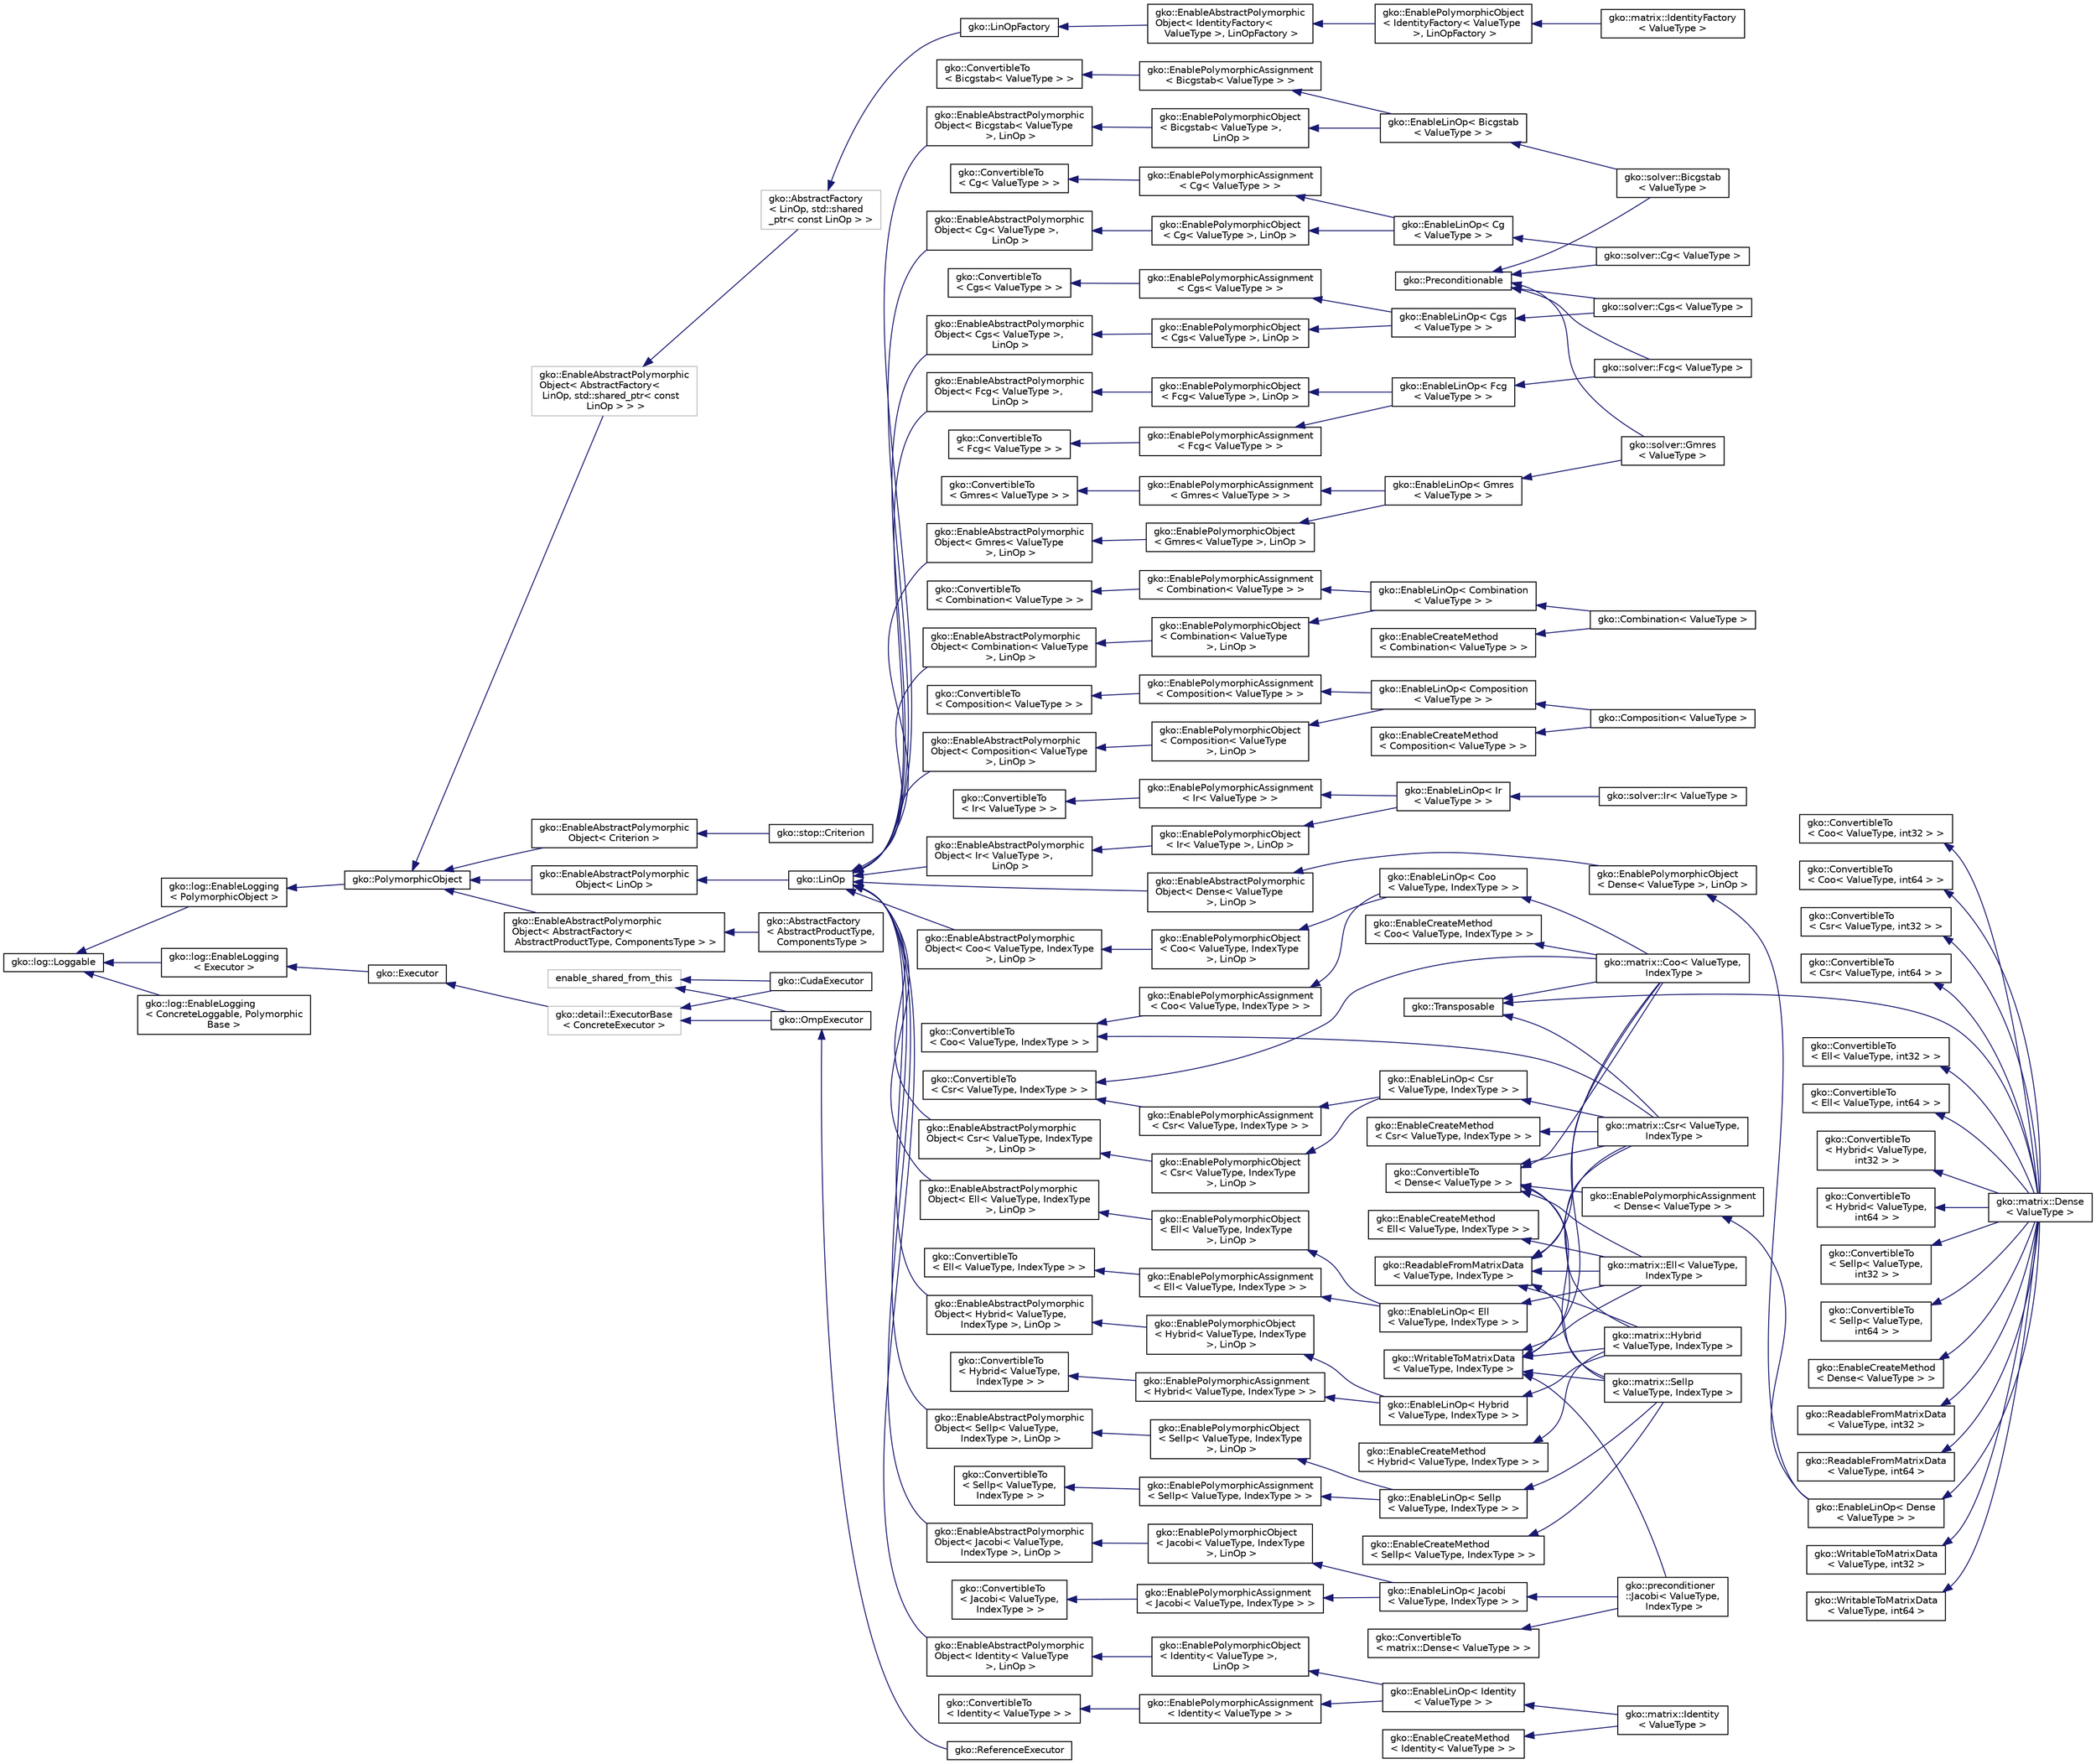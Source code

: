 digraph "Graphical Class Hierarchy"
{
 // INTERACTIVE_SVG=YES
  edge [fontname="Helvetica",fontsize="10",labelfontname="Helvetica",labelfontsize="10"];
  node [fontname="Helvetica",fontsize="10",shape=record];
  rankdir="LR";
  Node1 [label="gko::ConvertibleTo\l\< Bicgstab\< ValueType \> \>",height=0.2,width=0.4,color="black", fillcolor="white", style="filled",URL="$classgko_1_1ConvertibleTo.html"];
  Node1 -> Node2 [dir="back",color="midnightblue",fontsize="10",style="solid",fontname="Helvetica"];
  Node2 [label="gko::EnablePolymorphicAssignment\l\< Bicgstab\< ValueType \> \>",height=0.2,width=0.4,color="black", fillcolor="white", style="filled",URL="$classgko_1_1EnablePolymorphicAssignment.html"];
  Node2 -> Node3 [dir="back",color="midnightblue",fontsize="10",style="solid",fontname="Helvetica"];
  Node3 [label="gko::EnableLinOp\< Bicgstab\l\< ValueType \> \>",height=0.2,width=0.4,color="black", fillcolor="white", style="filled",URL="$classgko_1_1EnableLinOp.html"];
  Node3 -> Node4 [dir="back",color="midnightblue",fontsize="10",style="solid",fontname="Helvetica"];
  Node4 [label="gko::solver::Bicgstab\l\< ValueType \>",height=0.2,width=0.4,color="black", fillcolor="white", style="filled",URL="$classgko_1_1solver_1_1Bicgstab.html",tooltip="BiCGSTAB or the Bi-Conjugate Gradient-Stabilized is a Krylov subspace solver. "];
  Node5 [label="gko::ConvertibleTo\l\< Cg\< ValueType \> \>",height=0.2,width=0.4,color="black", fillcolor="white", style="filled",URL="$classgko_1_1ConvertibleTo.html"];
  Node5 -> Node6 [dir="back",color="midnightblue",fontsize="10",style="solid",fontname="Helvetica"];
  Node6 [label="gko::EnablePolymorphicAssignment\l\< Cg\< ValueType \> \>",height=0.2,width=0.4,color="black", fillcolor="white", style="filled",URL="$classgko_1_1EnablePolymorphicAssignment.html"];
  Node6 -> Node7 [dir="back",color="midnightblue",fontsize="10",style="solid",fontname="Helvetica"];
  Node7 [label="gko::EnableLinOp\< Cg\l\< ValueType \> \>",height=0.2,width=0.4,color="black", fillcolor="white", style="filled",URL="$classgko_1_1EnableLinOp.html"];
  Node7 -> Node8 [dir="back",color="midnightblue",fontsize="10",style="solid",fontname="Helvetica"];
  Node8 [label="gko::solver::Cg\< ValueType \>",height=0.2,width=0.4,color="black", fillcolor="white", style="filled",URL="$classgko_1_1solver_1_1Cg.html",tooltip="CG or the conjugate gradient method is an iterative type Krylov subspace method which is suitable for..."];
  Node9 [label="gko::ConvertibleTo\l\< Cgs\< ValueType \> \>",height=0.2,width=0.4,color="black", fillcolor="white", style="filled",URL="$classgko_1_1ConvertibleTo.html"];
  Node9 -> Node10 [dir="back",color="midnightblue",fontsize="10",style="solid",fontname="Helvetica"];
  Node10 [label="gko::EnablePolymorphicAssignment\l\< Cgs\< ValueType \> \>",height=0.2,width=0.4,color="black", fillcolor="white", style="filled",URL="$classgko_1_1EnablePolymorphicAssignment.html"];
  Node10 -> Node11 [dir="back",color="midnightblue",fontsize="10",style="solid",fontname="Helvetica"];
  Node11 [label="gko::EnableLinOp\< Cgs\l\< ValueType \> \>",height=0.2,width=0.4,color="black", fillcolor="white", style="filled",URL="$classgko_1_1EnableLinOp.html"];
  Node11 -> Node12 [dir="back",color="midnightblue",fontsize="10",style="solid",fontname="Helvetica"];
  Node12 [label="gko::solver::Cgs\< ValueType \>",height=0.2,width=0.4,color="black", fillcolor="white", style="filled",URL="$classgko_1_1solver_1_1Cgs.html",tooltip="CGS or the conjugate gradient square method is an iterative type Krylov subspace method which is suit..."];
  Node13 [label="gko::ConvertibleTo\l\< Combination\< ValueType \> \>",height=0.2,width=0.4,color="black", fillcolor="white", style="filled",URL="$classgko_1_1ConvertibleTo.html"];
  Node13 -> Node14 [dir="back",color="midnightblue",fontsize="10",style="solid",fontname="Helvetica"];
  Node14 [label="gko::EnablePolymorphicAssignment\l\< Combination\< ValueType \> \>",height=0.2,width=0.4,color="black", fillcolor="white", style="filled",URL="$classgko_1_1EnablePolymorphicAssignment.html"];
  Node14 -> Node15 [dir="back",color="midnightblue",fontsize="10",style="solid",fontname="Helvetica"];
  Node15 [label="gko::EnableLinOp\< Combination\l\< ValueType \> \>",height=0.2,width=0.4,color="black", fillcolor="white", style="filled",URL="$classgko_1_1EnableLinOp.html"];
  Node15 -> Node16 [dir="back",color="midnightblue",fontsize="10",style="solid",fontname="Helvetica"];
  Node16 [label="gko::Combination\< ValueType \>",height=0.2,width=0.4,color="black", fillcolor="white", style="filled",URL="$classgko_1_1Combination.html",tooltip="The Combination class can be used to construct a linear combination of multiple linear operators `c1 ..."];
  Node17 [label="gko::ConvertibleTo\l\< Composition\< ValueType \> \>",height=0.2,width=0.4,color="black", fillcolor="white", style="filled",URL="$classgko_1_1ConvertibleTo.html"];
  Node17 -> Node18 [dir="back",color="midnightblue",fontsize="10",style="solid",fontname="Helvetica"];
  Node18 [label="gko::EnablePolymorphicAssignment\l\< Composition\< ValueType \> \>",height=0.2,width=0.4,color="black", fillcolor="white", style="filled",URL="$classgko_1_1EnablePolymorphicAssignment.html"];
  Node18 -> Node19 [dir="back",color="midnightblue",fontsize="10",style="solid",fontname="Helvetica"];
  Node19 [label="gko::EnableLinOp\< Composition\l\< ValueType \> \>",height=0.2,width=0.4,color="black", fillcolor="white", style="filled",URL="$classgko_1_1EnableLinOp.html"];
  Node19 -> Node20 [dir="back",color="midnightblue",fontsize="10",style="solid",fontname="Helvetica"];
  Node20 [label="gko::Composition\< ValueType \>",height=0.2,width=0.4,color="black", fillcolor="white", style="filled",URL="$classgko_1_1Composition.html",tooltip="The Composition class can be used to compose linear operators op1, op2, ..., opn and obtain the opera..."];
  Node21 [label="gko::ConvertibleTo\l\< Coo\< ValueType, IndexType \> \>",height=0.2,width=0.4,color="black", fillcolor="white", style="filled",URL="$classgko_1_1ConvertibleTo.html"];
  Node21 -> Node22 [dir="back",color="midnightblue",fontsize="10",style="solid",fontname="Helvetica"];
  Node22 [label="gko::EnablePolymorphicAssignment\l\< Coo\< ValueType, IndexType \> \>",height=0.2,width=0.4,color="black", fillcolor="white", style="filled",URL="$classgko_1_1EnablePolymorphicAssignment.html"];
  Node22 -> Node23 [dir="back",color="midnightblue",fontsize="10",style="solid",fontname="Helvetica"];
  Node23 [label="gko::EnableLinOp\< Coo\l\< ValueType, IndexType \> \>",height=0.2,width=0.4,color="black", fillcolor="white", style="filled",URL="$classgko_1_1EnableLinOp.html"];
  Node23 -> Node24 [dir="back",color="midnightblue",fontsize="10",style="solid",fontname="Helvetica"];
  Node24 [label="gko::matrix::Coo\< ValueType,\l IndexType \>",height=0.2,width=0.4,color="black", fillcolor="white", style="filled",URL="$classgko_1_1matrix_1_1Coo.html",tooltip="COO stores a matrix in the coordinate matrix format. "];
  Node21 -> Node25 [dir="back",color="midnightblue",fontsize="10",style="solid",fontname="Helvetica"];
  Node25 [label="gko::matrix::Csr\< ValueType,\l IndexType \>",height=0.2,width=0.4,color="black", fillcolor="white", style="filled",URL="$classgko_1_1matrix_1_1Csr.html",tooltip="CSR is a matrix format which stores only the nonzero coefficients by compressing each row of the matr..."];
  Node26 [label="gko::ConvertibleTo\l\< Coo\< ValueType, int32 \> \>",height=0.2,width=0.4,color="black", fillcolor="white", style="filled",URL="$classgko_1_1ConvertibleTo.html"];
  Node26 -> Node27 [dir="back",color="midnightblue",fontsize="10",style="solid",fontname="Helvetica"];
  Node27 [label="gko::matrix::Dense\l\< ValueType \>",height=0.2,width=0.4,color="black", fillcolor="white", style="filled",URL="$classgko_1_1matrix_1_1Dense.html",tooltip="Dense is a matrix format which explicitly stores all values of the matrix. "];
  Node28 [label="gko::ConvertibleTo\l\< Coo\< ValueType, int64 \> \>",height=0.2,width=0.4,color="black", fillcolor="white", style="filled",URL="$classgko_1_1ConvertibleTo.html"];
  Node28 -> Node27 [dir="back",color="midnightblue",fontsize="10",style="solid",fontname="Helvetica"];
  Node29 [label="gko::ConvertibleTo\l\< Csr\< ValueType, IndexType \> \>",height=0.2,width=0.4,color="black", fillcolor="white", style="filled",URL="$classgko_1_1ConvertibleTo.html"];
  Node29 -> Node30 [dir="back",color="midnightblue",fontsize="10",style="solid",fontname="Helvetica"];
  Node30 [label="gko::EnablePolymorphicAssignment\l\< Csr\< ValueType, IndexType \> \>",height=0.2,width=0.4,color="black", fillcolor="white", style="filled",URL="$classgko_1_1EnablePolymorphicAssignment.html"];
  Node30 -> Node31 [dir="back",color="midnightblue",fontsize="10",style="solid",fontname="Helvetica"];
  Node31 [label="gko::EnableLinOp\< Csr\l\< ValueType, IndexType \> \>",height=0.2,width=0.4,color="black", fillcolor="white", style="filled",URL="$classgko_1_1EnableLinOp.html"];
  Node31 -> Node25 [dir="back",color="midnightblue",fontsize="10",style="solid",fontname="Helvetica"];
  Node29 -> Node24 [dir="back",color="midnightblue",fontsize="10",style="solid",fontname="Helvetica"];
  Node32 [label="gko::ConvertibleTo\l\< Csr\< ValueType, int32 \> \>",height=0.2,width=0.4,color="black", fillcolor="white", style="filled",URL="$classgko_1_1ConvertibleTo.html"];
  Node32 -> Node27 [dir="back",color="midnightblue",fontsize="10",style="solid",fontname="Helvetica"];
  Node33 [label="gko::ConvertibleTo\l\< Csr\< ValueType, int64 \> \>",height=0.2,width=0.4,color="black", fillcolor="white", style="filled",URL="$classgko_1_1ConvertibleTo.html"];
  Node33 -> Node27 [dir="back",color="midnightblue",fontsize="10",style="solid",fontname="Helvetica"];
  Node34 [label="gko::ConvertibleTo\l\< Dense\< ValueType \> \>",height=0.2,width=0.4,color="black", fillcolor="white", style="filled",URL="$classgko_1_1ConvertibleTo.html"];
  Node34 -> Node35 [dir="back",color="midnightblue",fontsize="10",style="solid",fontname="Helvetica"];
  Node35 [label="gko::EnablePolymorphicAssignment\l\< Dense\< ValueType \> \>",height=0.2,width=0.4,color="black", fillcolor="white", style="filled",URL="$classgko_1_1EnablePolymorphicAssignment.html"];
  Node35 -> Node36 [dir="back",color="midnightblue",fontsize="10",style="solid",fontname="Helvetica"];
  Node36 [label="gko::EnableLinOp\< Dense\l\< ValueType \> \>",height=0.2,width=0.4,color="black", fillcolor="white", style="filled",URL="$classgko_1_1EnableLinOp.html"];
  Node36 -> Node27 [dir="back",color="midnightblue",fontsize="10",style="solid",fontname="Helvetica"];
  Node34 -> Node24 [dir="back",color="midnightblue",fontsize="10",style="solid",fontname="Helvetica"];
  Node34 -> Node25 [dir="back",color="midnightblue",fontsize="10",style="solid",fontname="Helvetica"];
  Node34 -> Node37 [dir="back",color="midnightblue",fontsize="10",style="solid",fontname="Helvetica"];
  Node37 [label="gko::matrix::Ell\< ValueType,\l IndexType \>",height=0.2,width=0.4,color="black", fillcolor="white", style="filled",URL="$classgko_1_1matrix_1_1Ell.html",tooltip="ELL is a matrix format where stride with explicit zeros is used such that all rows have the same numb..."];
  Node34 -> Node38 [dir="back",color="midnightblue",fontsize="10",style="solid",fontname="Helvetica"];
  Node38 [label="gko::matrix::Hybrid\l\< ValueType, IndexType \>",height=0.2,width=0.4,color="black", fillcolor="white", style="filled",URL="$classgko_1_1matrix_1_1Hybrid.html",tooltip="HYBRID is a matrix format which splits the matrix into ELLPACK and COO format. "];
  Node34 -> Node39 [dir="back",color="midnightblue",fontsize="10",style="solid",fontname="Helvetica"];
  Node39 [label="gko::matrix::Sellp\l\< ValueType, IndexType \>",height=0.2,width=0.4,color="black", fillcolor="white", style="filled",URL="$classgko_1_1matrix_1_1Sellp.html",tooltip="SELL-P is a matrix format similar to ELL format. "];
  Node40 [label="gko::ConvertibleTo\l\< Ell\< ValueType, IndexType \> \>",height=0.2,width=0.4,color="black", fillcolor="white", style="filled",URL="$classgko_1_1ConvertibleTo.html"];
  Node40 -> Node41 [dir="back",color="midnightblue",fontsize="10",style="solid",fontname="Helvetica"];
  Node41 [label="gko::EnablePolymorphicAssignment\l\< Ell\< ValueType, IndexType \> \>",height=0.2,width=0.4,color="black", fillcolor="white", style="filled",URL="$classgko_1_1EnablePolymorphicAssignment.html"];
  Node41 -> Node42 [dir="back",color="midnightblue",fontsize="10",style="solid",fontname="Helvetica"];
  Node42 [label="gko::EnableLinOp\< Ell\l\< ValueType, IndexType \> \>",height=0.2,width=0.4,color="black", fillcolor="white", style="filled",URL="$classgko_1_1EnableLinOp.html"];
  Node42 -> Node37 [dir="back",color="midnightblue",fontsize="10",style="solid",fontname="Helvetica"];
  Node43 [label="gko::ConvertibleTo\l\< Ell\< ValueType, int32 \> \>",height=0.2,width=0.4,color="black", fillcolor="white", style="filled",URL="$classgko_1_1ConvertibleTo.html"];
  Node43 -> Node27 [dir="back",color="midnightblue",fontsize="10",style="solid",fontname="Helvetica"];
  Node44 [label="gko::ConvertibleTo\l\< Ell\< ValueType, int64 \> \>",height=0.2,width=0.4,color="black", fillcolor="white", style="filled",URL="$classgko_1_1ConvertibleTo.html"];
  Node44 -> Node27 [dir="back",color="midnightblue",fontsize="10",style="solid",fontname="Helvetica"];
  Node45 [label="gko::ConvertibleTo\l\< Fcg\< ValueType \> \>",height=0.2,width=0.4,color="black", fillcolor="white", style="filled",URL="$classgko_1_1ConvertibleTo.html"];
  Node45 -> Node46 [dir="back",color="midnightblue",fontsize="10",style="solid",fontname="Helvetica"];
  Node46 [label="gko::EnablePolymorphicAssignment\l\< Fcg\< ValueType \> \>",height=0.2,width=0.4,color="black", fillcolor="white", style="filled",URL="$classgko_1_1EnablePolymorphicAssignment.html"];
  Node46 -> Node47 [dir="back",color="midnightblue",fontsize="10",style="solid",fontname="Helvetica"];
  Node47 [label="gko::EnableLinOp\< Fcg\l\< ValueType \> \>",height=0.2,width=0.4,color="black", fillcolor="white", style="filled",URL="$classgko_1_1EnableLinOp.html"];
  Node47 -> Node48 [dir="back",color="midnightblue",fontsize="10",style="solid",fontname="Helvetica"];
  Node48 [label="gko::solver::Fcg\< ValueType \>",height=0.2,width=0.4,color="black", fillcolor="white", style="filled",URL="$classgko_1_1solver_1_1Fcg.html",tooltip="FCG or the flexible conjugate gradient method is an iterative type Krylov subspace method which is su..."];
  Node49 [label="gko::ConvertibleTo\l\< Gmres\< ValueType \> \>",height=0.2,width=0.4,color="black", fillcolor="white", style="filled",URL="$classgko_1_1ConvertibleTo.html"];
  Node49 -> Node50 [dir="back",color="midnightblue",fontsize="10",style="solid",fontname="Helvetica"];
  Node50 [label="gko::EnablePolymorphicAssignment\l\< Gmres\< ValueType \> \>",height=0.2,width=0.4,color="black", fillcolor="white", style="filled",URL="$classgko_1_1EnablePolymorphicAssignment.html"];
  Node50 -> Node51 [dir="back",color="midnightblue",fontsize="10",style="solid",fontname="Helvetica"];
  Node51 [label="gko::EnableLinOp\< Gmres\l\< ValueType \> \>",height=0.2,width=0.4,color="black", fillcolor="white", style="filled",URL="$classgko_1_1EnableLinOp.html"];
  Node51 -> Node52 [dir="back",color="midnightblue",fontsize="10",style="solid",fontname="Helvetica"];
  Node52 [label="gko::solver::Gmres\l\< ValueType \>",height=0.2,width=0.4,color="black", fillcolor="white", style="filled",URL="$classgko_1_1solver_1_1Gmres.html",tooltip="GMRES or the generalized minimal residual method is an iterative type Krylov subspace method which is..."];
  Node53 [label="gko::ConvertibleTo\l\< Hybrid\< ValueType,\l IndexType \> \>",height=0.2,width=0.4,color="black", fillcolor="white", style="filled",URL="$classgko_1_1ConvertibleTo.html"];
  Node53 -> Node54 [dir="back",color="midnightblue",fontsize="10",style="solid",fontname="Helvetica"];
  Node54 [label="gko::EnablePolymorphicAssignment\l\< Hybrid\< ValueType, IndexType \> \>",height=0.2,width=0.4,color="black", fillcolor="white", style="filled",URL="$classgko_1_1EnablePolymorphicAssignment.html"];
  Node54 -> Node55 [dir="back",color="midnightblue",fontsize="10",style="solid",fontname="Helvetica"];
  Node55 [label="gko::EnableLinOp\< Hybrid\l\< ValueType, IndexType \> \>",height=0.2,width=0.4,color="black", fillcolor="white", style="filled",URL="$classgko_1_1EnableLinOp.html"];
  Node55 -> Node38 [dir="back",color="midnightblue",fontsize="10",style="solid",fontname="Helvetica"];
  Node56 [label="gko::ConvertibleTo\l\< Hybrid\< ValueType,\l int32 \> \>",height=0.2,width=0.4,color="black", fillcolor="white", style="filled",URL="$classgko_1_1ConvertibleTo.html"];
  Node56 -> Node27 [dir="back",color="midnightblue",fontsize="10",style="solid",fontname="Helvetica"];
  Node57 [label="gko::ConvertibleTo\l\< Hybrid\< ValueType,\l int64 \> \>",height=0.2,width=0.4,color="black", fillcolor="white", style="filled",URL="$classgko_1_1ConvertibleTo.html"];
  Node57 -> Node27 [dir="back",color="midnightblue",fontsize="10",style="solid",fontname="Helvetica"];
  Node58 [label="gko::ConvertibleTo\l\< Identity\< ValueType \> \>",height=0.2,width=0.4,color="black", fillcolor="white", style="filled",URL="$classgko_1_1ConvertibleTo.html"];
  Node58 -> Node59 [dir="back",color="midnightblue",fontsize="10",style="solid",fontname="Helvetica"];
  Node59 [label="gko::EnablePolymorphicAssignment\l\< Identity\< ValueType \> \>",height=0.2,width=0.4,color="black", fillcolor="white", style="filled",URL="$classgko_1_1EnablePolymorphicAssignment.html"];
  Node59 -> Node60 [dir="back",color="midnightblue",fontsize="10",style="solid",fontname="Helvetica"];
  Node60 [label="gko::EnableLinOp\< Identity\l\< ValueType \> \>",height=0.2,width=0.4,color="black", fillcolor="white", style="filled",URL="$classgko_1_1EnableLinOp.html"];
  Node60 -> Node61 [dir="back",color="midnightblue",fontsize="10",style="solid",fontname="Helvetica"];
  Node61 [label="gko::matrix::Identity\l\< ValueType \>",height=0.2,width=0.4,color="black", fillcolor="white", style="filled",URL="$classgko_1_1matrix_1_1Identity.html",tooltip="This class is a utility which efficiently implements the identity matrix (a linear operator which map..."];
  Node62 [label="gko::ConvertibleTo\l\< Ir\< ValueType \> \>",height=0.2,width=0.4,color="black", fillcolor="white", style="filled",URL="$classgko_1_1ConvertibleTo.html"];
  Node62 -> Node63 [dir="back",color="midnightblue",fontsize="10",style="solid",fontname="Helvetica"];
  Node63 [label="gko::EnablePolymorphicAssignment\l\< Ir\< ValueType \> \>",height=0.2,width=0.4,color="black", fillcolor="white", style="filled",URL="$classgko_1_1EnablePolymorphicAssignment.html"];
  Node63 -> Node64 [dir="back",color="midnightblue",fontsize="10",style="solid",fontname="Helvetica"];
  Node64 [label="gko::EnableLinOp\< Ir\l\< ValueType \> \>",height=0.2,width=0.4,color="black", fillcolor="white", style="filled",URL="$classgko_1_1EnableLinOp.html"];
  Node64 -> Node65 [dir="back",color="midnightblue",fontsize="10",style="solid",fontname="Helvetica"];
  Node65 [label="gko::solver::Ir\< ValueType \>",height=0.2,width=0.4,color="black", fillcolor="white", style="filled",URL="$classgko_1_1solver_1_1Ir.html",tooltip="Iterative refinement (IR) is an iterative method that uses another coarse method to approximate the e..."];
  Node66 [label="gko::ConvertibleTo\l\< Jacobi\< ValueType,\l IndexType \> \>",height=0.2,width=0.4,color="black", fillcolor="white", style="filled",URL="$classgko_1_1ConvertibleTo.html"];
  Node66 -> Node67 [dir="back",color="midnightblue",fontsize="10",style="solid",fontname="Helvetica"];
  Node67 [label="gko::EnablePolymorphicAssignment\l\< Jacobi\< ValueType, IndexType \> \>",height=0.2,width=0.4,color="black", fillcolor="white", style="filled",URL="$classgko_1_1EnablePolymorphicAssignment.html"];
  Node67 -> Node68 [dir="back",color="midnightblue",fontsize="10",style="solid",fontname="Helvetica"];
  Node68 [label="gko::EnableLinOp\< Jacobi\l\< ValueType, IndexType \> \>",height=0.2,width=0.4,color="black", fillcolor="white", style="filled",URL="$classgko_1_1EnableLinOp.html"];
  Node68 -> Node69 [dir="back",color="midnightblue",fontsize="10",style="solid",fontname="Helvetica"];
  Node69 [label="gko::preconditioner\l::Jacobi\< ValueType,\l IndexType \>",height=0.2,width=0.4,color="black", fillcolor="white", style="filled",URL="$classgko_1_1preconditioner_1_1Jacobi.html",tooltip="A block-Jacobi preconditioner is a block-diagonal linear operator, obtained by inverting the diagonal..."];
  Node70 [label="gko::ConvertibleTo\l\< matrix::Dense\< ValueType \> \>",height=0.2,width=0.4,color="black", fillcolor="white", style="filled",URL="$classgko_1_1ConvertibleTo.html"];
  Node70 -> Node69 [dir="back",color="midnightblue",fontsize="10",style="solid",fontname="Helvetica"];
  Node71 [label="gko::ConvertibleTo\l\< Sellp\< ValueType,\l IndexType \> \>",height=0.2,width=0.4,color="black", fillcolor="white", style="filled",URL="$classgko_1_1ConvertibleTo.html"];
  Node71 -> Node72 [dir="back",color="midnightblue",fontsize="10",style="solid",fontname="Helvetica"];
  Node72 [label="gko::EnablePolymorphicAssignment\l\< Sellp\< ValueType, IndexType \> \>",height=0.2,width=0.4,color="black", fillcolor="white", style="filled",URL="$classgko_1_1EnablePolymorphicAssignment.html"];
  Node72 -> Node73 [dir="back",color="midnightblue",fontsize="10",style="solid",fontname="Helvetica"];
  Node73 [label="gko::EnableLinOp\< Sellp\l\< ValueType, IndexType \> \>",height=0.2,width=0.4,color="black", fillcolor="white", style="filled",URL="$classgko_1_1EnableLinOp.html"];
  Node73 -> Node39 [dir="back",color="midnightblue",fontsize="10",style="solid",fontname="Helvetica"];
  Node74 [label="gko::ConvertibleTo\l\< Sellp\< ValueType,\l int32 \> \>",height=0.2,width=0.4,color="black", fillcolor="white", style="filled",URL="$classgko_1_1ConvertibleTo.html"];
  Node74 -> Node27 [dir="back",color="midnightblue",fontsize="10",style="solid",fontname="Helvetica"];
  Node75 [label="gko::ConvertibleTo\l\< Sellp\< ValueType,\l int64 \> \>",height=0.2,width=0.4,color="black", fillcolor="white", style="filled",URL="$classgko_1_1ConvertibleTo.html"];
  Node75 -> Node27 [dir="back",color="midnightblue",fontsize="10",style="solid",fontname="Helvetica"];
  Node76 [label="enable_shared_from_this",height=0.2,width=0.4,color="grey75", fillcolor="white", style="filled"];
  Node76 -> Node77 [dir="back",color="midnightblue",fontsize="10",style="solid",fontname="Helvetica"];
  Node77 [label="gko::CudaExecutor",height=0.2,width=0.4,color="black", fillcolor="white", style="filled",URL="$classgko_1_1CudaExecutor.html",tooltip="This is the Executor subclass which represents the CUDA device. "];
  Node76 -> Node78 [dir="back",color="midnightblue",fontsize="10",style="solid",fontname="Helvetica"];
  Node78 [label="gko::OmpExecutor",height=0.2,width=0.4,color="black", fillcolor="white", style="filled",URL="$classgko_1_1OmpExecutor.html",tooltip="This is the Executor subclass which represents the OpenMP device (typically CPU). ..."];
  Node78 -> Node79 [dir="back",color="midnightblue",fontsize="10",style="solid",fontname="Helvetica"];
  Node79 [label="gko::ReferenceExecutor",height=0.2,width=0.4,color="black", fillcolor="white", style="filled",URL="$classgko_1_1ReferenceExecutor.html",tooltip="This is a specialization of the OmpExecutor, which runs the reference implementations of the kernels ..."];
  Node80 [label="gko::EnableCreateMethod\l\< Combination\< ValueType \> \>",height=0.2,width=0.4,color="black", fillcolor="white", style="filled",URL="$classgko_1_1EnableCreateMethod.html"];
  Node80 -> Node16 [dir="back",color="midnightblue",fontsize="10",style="solid",fontname="Helvetica"];
  Node81 [label="gko::EnableCreateMethod\l\< Composition\< ValueType \> \>",height=0.2,width=0.4,color="black", fillcolor="white", style="filled",URL="$classgko_1_1EnableCreateMethod.html"];
  Node81 -> Node20 [dir="back",color="midnightblue",fontsize="10",style="solid",fontname="Helvetica"];
  Node82 [label="gko::EnableCreateMethod\l\< Coo\< ValueType, IndexType \> \>",height=0.2,width=0.4,color="black", fillcolor="white", style="filled",URL="$classgko_1_1EnableCreateMethod.html"];
  Node82 -> Node24 [dir="back",color="midnightblue",fontsize="10",style="solid",fontname="Helvetica"];
  Node83 [label="gko::EnableCreateMethod\l\< Csr\< ValueType, IndexType \> \>",height=0.2,width=0.4,color="black", fillcolor="white", style="filled",URL="$classgko_1_1EnableCreateMethod.html"];
  Node83 -> Node25 [dir="back",color="midnightblue",fontsize="10",style="solid",fontname="Helvetica"];
  Node84 [label="gko::EnableCreateMethod\l\< Dense\< ValueType \> \>",height=0.2,width=0.4,color="black", fillcolor="white", style="filled",URL="$classgko_1_1EnableCreateMethod.html"];
  Node84 -> Node27 [dir="back",color="midnightblue",fontsize="10",style="solid",fontname="Helvetica"];
  Node85 [label="gko::EnableCreateMethod\l\< Ell\< ValueType, IndexType \> \>",height=0.2,width=0.4,color="black", fillcolor="white", style="filled",URL="$classgko_1_1EnableCreateMethod.html"];
  Node85 -> Node37 [dir="back",color="midnightblue",fontsize="10",style="solid",fontname="Helvetica"];
  Node86 [label="gko::EnableCreateMethod\l\< Hybrid\< ValueType, IndexType \> \>",height=0.2,width=0.4,color="black", fillcolor="white", style="filled",URL="$classgko_1_1EnableCreateMethod.html"];
  Node86 -> Node38 [dir="back",color="midnightblue",fontsize="10",style="solid",fontname="Helvetica"];
  Node87 [label="gko::EnableCreateMethod\l\< Identity\< ValueType \> \>",height=0.2,width=0.4,color="black", fillcolor="white", style="filled",URL="$classgko_1_1EnableCreateMethod.html"];
  Node87 -> Node61 [dir="back",color="midnightblue",fontsize="10",style="solid",fontname="Helvetica"];
  Node88 [label="gko::EnableCreateMethod\l\< Sellp\< ValueType, IndexType \> \>",height=0.2,width=0.4,color="black", fillcolor="white", style="filled",URL="$classgko_1_1EnableCreateMethod.html"];
  Node88 -> Node39 [dir="back",color="midnightblue",fontsize="10",style="solid",fontname="Helvetica"];
  Node89 [label="gko::log::Loggable",height=0.2,width=0.4,color="black", fillcolor="white", style="filled",URL="$classgko_1_1log_1_1Loggable.html",tooltip="Loggable class is an interface which should be implemented by classes wanting to support logging..."];
  Node89 -> Node90 [dir="back",color="midnightblue",fontsize="10",style="solid",fontname="Helvetica"];
  Node90 [label="gko::log::EnableLogging\l\< Executor \>",height=0.2,width=0.4,color="black", fillcolor="white", style="filled",URL="$classgko_1_1log_1_1EnableLogging.html"];
  Node90 -> Node91 [dir="back",color="midnightblue",fontsize="10",style="solid",fontname="Helvetica"];
  Node91 [label="gko::Executor",height=0.2,width=0.4,color="black", fillcolor="white", style="filled",URL="$classgko_1_1Executor.html",tooltip="The first step in using the Ginkgo library consists of creating an executor. "];
  Node91 -> Node92 [dir="back",color="midnightblue",fontsize="10",style="solid",fontname="Helvetica"];
  Node92 [label="gko::detail::ExecutorBase\l\< ConcreteExecutor \>",height=0.2,width=0.4,color="grey75", fillcolor="white", style="filled"];
  Node92 -> Node77 [dir="back",color="midnightblue",fontsize="10",style="solid",fontname="Helvetica"];
  Node92 -> Node78 [dir="back",color="midnightblue",fontsize="10",style="solid",fontname="Helvetica"];
  Node89 -> Node93 [dir="back",color="midnightblue",fontsize="10",style="solid",fontname="Helvetica"];
  Node93 [label="gko::log::EnableLogging\l\< PolymorphicObject \>",height=0.2,width=0.4,color="black", fillcolor="white", style="filled",URL="$classgko_1_1log_1_1EnableLogging.html"];
  Node93 -> Node94 [dir="back",color="midnightblue",fontsize="10",style="solid",fontname="Helvetica"];
  Node94 [label="gko::PolymorphicObject",height=0.2,width=0.4,color="black", fillcolor="white", style="filled",URL="$classgko_1_1PolymorphicObject.html",tooltip="A PolymorphicObject is the abstract base for all \"heavy\" objects in Ginkgo that behave polymorphicall..."];
  Node94 -> Node95 [dir="back",color="midnightblue",fontsize="10",style="solid",fontname="Helvetica"];
  Node95 [label="gko::EnableAbstractPolymorphic\lObject\< AbstractFactory\<\l AbstractProductType, ComponentsType \> \>",height=0.2,width=0.4,color="black", fillcolor="white", style="filled",URL="$classgko_1_1EnableAbstractPolymorphicObject.html"];
  Node95 -> Node96 [dir="back",color="midnightblue",fontsize="10",style="solid",fontname="Helvetica"];
  Node96 [label="gko::AbstractFactory\l\< AbstractProductType,\l ComponentsType \>",height=0.2,width=0.4,color="black", fillcolor="white", style="filled",URL="$classgko_1_1AbstractFactory.html",tooltip="The AbstractFactory is a generic interface template that enables easy implementation of the abstract ..."];
  Node94 -> Node97 [dir="back",color="midnightblue",fontsize="10",style="solid",fontname="Helvetica"];
  Node97 [label="gko::EnableAbstractPolymorphic\lObject\< AbstractFactory\<\l LinOp, std::shared_ptr\< const\l LinOp \> \> \>",height=0.2,width=0.4,color="grey75", fillcolor="white", style="filled"];
  Node97 -> Node98 [dir="back",color="midnightblue",fontsize="10",style="solid",fontname="Helvetica"];
  Node98 [label="gko::AbstractFactory\l\< LinOp, std::shared\l_ptr\< const LinOp \> \>",height=0.2,width=0.4,color="grey75", fillcolor="white", style="filled"];
  Node98 -> Node99 [dir="back",color="midnightblue",fontsize="10",style="solid",fontname="Helvetica"];
  Node99 [label="gko::LinOpFactory",height=0.2,width=0.4,color="black", fillcolor="white", style="filled",URL="$classgko_1_1LinOpFactory.html",tooltip="A LinOpFactory represents a higher order mapping which transforms one linear operator into another..."];
  Node99 -> Node100 [dir="back",color="midnightblue",fontsize="10",style="solid",fontname="Helvetica"];
  Node100 [label="gko::EnableAbstractPolymorphic\lObject\< IdentityFactory\<\l ValueType \>, LinOpFactory \>",height=0.2,width=0.4,color="black", fillcolor="white", style="filled",URL="$classgko_1_1EnableAbstractPolymorphicObject.html"];
  Node100 -> Node101 [dir="back",color="midnightblue",fontsize="10",style="solid",fontname="Helvetica"];
  Node101 [label="gko::EnablePolymorphicObject\l\< IdentityFactory\< ValueType\l \>, LinOpFactory \>",height=0.2,width=0.4,color="black", fillcolor="white", style="filled",URL="$classgko_1_1EnablePolymorphicObject.html"];
  Node101 -> Node102 [dir="back",color="midnightblue",fontsize="10",style="solid",fontname="Helvetica"];
  Node102 [label="gko::matrix::IdentityFactory\l\< ValueType \>",height=0.2,width=0.4,color="black", fillcolor="white", style="filled",URL="$classgko_1_1matrix_1_1IdentityFactory.html",tooltip="This factory is a utility which can be used to generate Identity operators. "];
  Node94 -> Node103 [dir="back",color="midnightblue",fontsize="10",style="solid",fontname="Helvetica"];
  Node103 [label="gko::EnableAbstractPolymorphic\lObject\< Criterion \>",height=0.2,width=0.4,color="black", fillcolor="white", style="filled",URL="$classgko_1_1EnableAbstractPolymorphicObject.html"];
  Node103 -> Node104 [dir="back",color="midnightblue",fontsize="10",style="solid",fontname="Helvetica"];
  Node104 [label="gko::stop::Criterion",height=0.2,width=0.4,color="black", fillcolor="white", style="filled",URL="$classgko_1_1stop_1_1Criterion.html",tooltip="The Criterion class is a base class for all stopping criteria. "];
  Node94 -> Node105 [dir="back",color="midnightblue",fontsize="10",style="solid",fontname="Helvetica"];
  Node105 [label="gko::EnableAbstractPolymorphic\lObject\< LinOp \>",height=0.2,width=0.4,color="black", fillcolor="white", style="filled",URL="$classgko_1_1EnableAbstractPolymorphicObject.html"];
  Node105 -> Node106 [dir="back",color="midnightblue",fontsize="10",style="solid",fontname="Helvetica"];
  Node106 [label="gko::LinOp",height=0.2,width=0.4,color="black", fillcolor="white", style="filled",URL="$classgko_1_1LinOp.html",tooltip="The linear operator (LinOp) is a base class for all linear algebra objects in Ginkgo. "];
  Node106 -> Node107 [dir="back",color="midnightblue",fontsize="10",style="solid",fontname="Helvetica"];
  Node107 [label="gko::EnableAbstractPolymorphic\lObject\< Bicgstab\< ValueType\l \>, LinOp \>",height=0.2,width=0.4,color="black", fillcolor="white", style="filled",URL="$classgko_1_1EnableAbstractPolymorphicObject.html"];
  Node107 -> Node108 [dir="back",color="midnightblue",fontsize="10",style="solid",fontname="Helvetica"];
  Node108 [label="gko::EnablePolymorphicObject\l\< Bicgstab\< ValueType \>,\l LinOp \>",height=0.2,width=0.4,color="black", fillcolor="white", style="filled",URL="$classgko_1_1EnablePolymorphicObject.html"];
  Node108 -> Node3 [dir="back",color="midnightblue",fontsize="10",style="solid",fontname="Helvetica"];
  Node106 -> Node109 [dir="back",color="midnightblue",fontsize="10",style="solid",fontname="Helvetica"];
  Node109 [label="gko::EnableAbstractPolymorphic\lObject\< Cg\< ValueType \>,\l LinOp \>",height=0.2,width=0.4,color="black", fillcolor="white", style="filled",URL="$classgko_1_1EnableAbstractPolymorphicObject.html"];
  Node109 -> Node110 [dir="back",color="midnightblue",fontsize="10",style="solid",fontname="Helvetica"];
  Node110 [label="gko::EnablePolymorphicObject\l\< Cg\< ValueType \>, LinOp \>",height=0.2,width=0.4,color="black", fillcolor="white", style="filled",URL="$classgko_1_1EnablePolymorphicObject.html"];
  Node110 -> Node7 [dir="back",color="midnightblue",fontsize="10",style="solid",fontname="Helvetica"];
  Node106 -> Node111 [dir="back",color="midnightblue",fontsize="10",style="solid",fontname="Helvetica"];
  Node111 [label="gko::EnableAbstractPolymorphic\lObject\< Cgs\< ValueType \>,\l LinOp \>",height=0.2,width=0.4,color="black", fillcolor="white", style="filled",URL="$classgko_1_1EnableAbstractPolymorphicObject.html"];
  Node111 -> Node112 [dir="back",color="midnightblue",fontsize="10",style="solid",fontname="Helvetica"];
  Node112 [label="gko::EnablePolymorphicObject\l\< Cgs\< ValueType \>, LinOp \>",height=0.2,width=0.4,color="black", fillcolor="white", style="filled",URL="$classgko_1_1EnablePolymorphicObject.html"];
  Node112 -> Node11 [dir="back",color="midnightblue",fontsize="10",style="solid",fontname="Helvetica"];
  Node106 -> Node113 [dir="back",color="midnightblue",fontsize="10",style="solid",fontname="Helvetica"];
  Node113 [label="gko::EnableAbstractPolymorphic\lObject\< Combination\< ValueType\l \>, LinOp \>",height=0.2,width=0.4,color="black", fillcolor="white", style="filled",URL="$classgko_1_1EnableAbstractPolymorphicObject.html"];
  Node113 -> Node114 [dir="back",color="midnightblue",fontsize="10",style="solid",fontname="Helvetica"];
  Node114 [label="gko::EnablePolymorphicObject\l\< Combination\< ValueType\l \>, LinOp \>",height=0.2,width=0.4,color="black", fillcolor="white", style="filled",URL="$classgko_1_1EnablePolymorphicObject.html"];
  Node114 -> Node15 [dir="back",color="midnightblue",fontsize="10",style="solid",fontname="Helvetica"];
  Node106 -> Node115 [dir="back",color="midnightblue",fontsize="10",style="solid",fontname="Helvetica"];
  Node115 [label="gko::EnableAbstractPolymorphic\lObject\< Composition\< ValueType\l \>, LinOp \>",height=0.2,width=0.4,color="black", fillcolor="white", style="filled",URL="$classgko_1_1EnableAbstractPolymorphicObject.html"];
  Node115 -> Node116 [dir="back",color="midnightblue",fontsize="10",style="solid",fontname="Helvetica"];
  Node116 [label="gko::EnablePolymorphicObject\l\< Composition\< ValueType\l \>, LinOp \>",height=0.2,width=0.4,color="black", fillcolor="white", style="filled",URL="$classgko_1_1EnablePolymorphicObject.html"];
  Node116 -> Node19 [dir="back",color="midnightblue",fontsize="10",style="solid",fontname="Helvetica"];
  Node106 -> Node117 [dir="back",color="midnightblue",fontsize="10",style="solid",fontname="Helvetica"];
  Node117 [label="gko::EnableAbstractPolymorphic\lObject\< Coo\< ValueType, IndexType\l \>, LinOp \>",height=0.2,width=0.4,color="black", fillcolor="white", style="filled",URL="$classgko_1_1EnableAbstractPolymorphicObject.html"];
  Node117 -> Node118 [dir="back",color="midnightblue",fontsize="10",style="solid",fontname="Helvetica"];
  Node118 [label="gko::EnablePolymorphicObject\l\< Coo\< ValueType, IndexType\l \>, LinOp \>",height=0.2,width=0.4,color="black", fillcolor="white", style="filled",URL="$classgko_1_1EnablePolymorphicObject.html"];
  Node118 -> Node23 [dir="back",color="midnightblue",fontsize="10",style="solid",fontname="Helvetica"];
  Node106 -> Node119 [dir="back",color="midnightblue",fontsize="10",style="solid",fontname="Helvetica"];
  Node119 [label="gko::EnableAbstractPolymorphic\lObject\< Csr\< ValueType, IndexType\l \>, LinOp \>",height=0.2,width=0.4,color="black", fillcolor="white", style="filled",URL="$classgko_1_1EnableAbstractPolymorphicObject.html"];
  Node119 -> Node120 [dir="back",color="midnightblue",fontsize="10",style="solid",fontname="Helvetica"];
  Node120 [label="gko::EnablePolymorphicObject\l\< Csr\< ValueType, IndexType\l \>, LinOp \>",height=0.2,width=0.4,color="black", fillcolor="white", style="filled",URL="$classgko_1_1EnablePolymorphicObject.html"];
  Node120 -> Node31 [dir="back",color="midnightblue",fontsize="10",style="solid",fontname="Helvetica"];
  Node106 -> Node121 [dir="back",color="midnightblue",fontsize="10",style="solid",fontname="Helvetica"];
  Node121 [label="gko::EnableAbstractPolymorphic\lObject\< Dense\< ValueType\l \>, LinOp \>",height=0.2,width=0.4,color="black", fillcolor="white", style="filled",URL="$classgko_1_1EnableAbstractPolymorphicObject.html"];
  Node121 -> Node122 [dir="back",color="midnightblue",fontsize="10",style="solid",fontname="Helvetica"];
  Node122 [label="gko::EnablePolymorphicObject\l\< Dense\< ValueType \>, LinOp \>",height=0.2,width=0.4,color="black", fillcolor="white", style="filled",URL="$classgko_1_1EnablePolymorphicObject.html"];
  Node122 -> Node36 [dir="back",color="midnightblue",fontsize="10",style="solid",fontname="Helvetica"];
  Node106 -> Node123 [dir="back",color="midnightblue",fontsize="10",style="solid",fontname="Helvetica"];
  Node123 [label="gko::EnableAbstractPolymorphic\lObject\< Ell\< ValueType, IndexType\l \>, LinOp \>",height=0.2,width=0.4,color="black", fillcolor="white", style="filled",URL="$classgko_1_1EnableAbstractPolymorphicObject.html"];
  Node123 -> Node124 [dir="back",color="midnightblue",fontsize="10",style="solid",fontname="Helvetica"];
  Node124 [label="gko::EnablePolymorphicObject\l\< Ell\< ValueType, IndexType\l \>, LinOp \>",height=0.2,width=0.4,color="black", fillcolor="white", style="filled",URL="$classgko_1_1EnablePolymorphicObject.html"];
  Node124 -> Node42 [dir="back",color="midnightblue",fontsize="10",style="solid",fontname="Helvetica"];
  Node106 -> Node125 [dir="back",color="midnightblue",fontsize="10",style="solid",fontname="Helvetica"];
  Node125 [label="gko::EnableAbstractPolymorphic\lObject\< Fcg\< ValueType \>,\l LinOp \>",height=0.2,width=0.4,color="black", fillcolor="white", style="filled",URL="$classgko_1_1EnableAbstractPolymorphicObject.html"];
  Node125 -> Node126 [dir="back",color="midnightblue",fontsize="10",style="solid",fontname="Helvetica"];
  Node126 [label="gko::EnablePolymorphicObject\l\< Fcg\< ValueType \>, LinOp \>",height=0.2,width=0.4,color="black", fillcolor="white", style="filled",URL="$classgko_1_1EnablePolymorphicObject.html"];
  Node126 -> Node47 [dir="back",color="midnightblue",fontsize="10",style="solid",fontname="Helvetica"];
  Node106 -> Node127 [dir="back",color="midnightblue",fontsize="10",style="solid",fontname="Helvetica"];
  Node127 [label="gko::EnableAbstractPolymorphic\lObject\< Gmres\< ValueType\l \>, LinOp \>",height=0.2,width=0.4,color="black", fillcolor="white", style="filled",URL="$classgko_1_1EnableAbstractPolymorphicObject.html"];
  Node127 -> Node128 [dir="back",color="midnightblue",fontsize="10",style="solid",fontname="Helvetica"];
  Node128 [label="gko::EnablePolymorphicObject\l\< Gmres\< ValueType \>, LinOp \>",height=0.2,width=0.4,color="black", fillcolor="white", style="filled",URL="$classgko_1_1EnablePolymorphicObject.html"];
  Node128 -> Node51 [dir="back",color="midnightblue",fontsize="10",style="solid",fontname="Helvetica"];
  Node106 -> Node129 [dir="back",color="midnightblue",fontsize="10",style="solid",fontname="Helvetica"];
  Node129 [label="gko::EnableAbstractPolymorphic\lObject\< Hybrid\< ValueType,\l IndexType \>, LinOp \>",height=0.2,width=0.4,color="black", fillcolor="white", style="filled",URL="$classgko_1_1EnableAbstractPolymorphicObject.html"];
  Node129 -> Node130 [dir="back",color="midnightblue",fontsize="10",style="solid",fontname="Helvetica"];
  Node130 [label="gko::EnablePolymorphicObject\l\< Hybrid\< ValueType, IndexType\l \>, LinOp \>",height=0.2,width=0.4,color="black", fillcolor="white", style="filled",URL="$classgko_1_1EnablePolymorphicObject.html"];
  Node130 -> Node55 [dir="back",color="midnightblue",fontsize="10",style="solid",fontname="Helvetica"];
  Node106 -> Node131 [dir="back",color="midnightblue",fontsize="10",style="solid",fontname="Helvetica"];
  Node131 [label="gko::EnableAbstractPolymorphic\lObject\< Identity\< ValueType\l \>, LinOp \>",height=0.2,width=0.4,color="black", fillcolor="white", style="filled",URL="$classgko_1_1EnableAbstractPolymorphicObject.html"];
  Node131 -> Node132 [dir="back",color="midnightblue",fontsize="10",style="solid",fontname="Helvetica"];
  Node132 [label="gko::EnablePolymorphicObject\l\< Identity\< ValueType \>,\l LinOp \>",height=0.2,width=0.4,color="black", fillcolor="white", style="filled",URL="$classgko_1_1EnablePolymorphicObject.html"];
  Node132 -> Node60 [dir="back",color="midnightblue",fontsize="10",style="solid",fontname="Helvetica"];
  Node106 -> Node133 [dir="back",color="midnightblue",fontsize="10",style="solid",fontname="Helvetica"];
  Node133 [label="gko::EnableAbstractPolymorphic\lObject\< Ir\< ValueType \>,\l LinOp \>",height=0.2,width=0.4,color="black", fillcolor="white", style="filled",URL="$classgko_1_1EnableAbstractPolymorphicObject.html"];
  Node133 -> Node134 [dir="back",color="midnightblue",fontsize="10",style="solid",fontname="Helvetica"];
  Node134 [label="gko::EnablePolymorphicObject\l\< Ir\< ValueType \>, LinOp \>",height=0.2,width=0.4,color="black", fillcolor="white", style="filled",URL="$classgko_1_1EnablePolymorphicObject.html"];
  Node134 -> Node64 [dir="back",color="midnightblue",fontsize="10",style="solid",fontname="Helvetica"];
  Node106 -> Node135 [dir="back",color="midnightblue",fontsize="10",style="solid",fontname="Helvetica"];
  Node135 [label="gko::EnableAbstractPolymorphic\lObject\< Jacobi\< ValueType,\l IndexType \>, LinOp \>",height=0.2,width=0.4,color="black", fillcolor="white", style="filled",URL="$classgko_1_1EnableAbstractPolymorphicObject.html"];
  Node135 -> Node136 [dir="back",color="midnightblue",fontsize="10",style="solid",fontname="Helvetica"];
  Node136 [label="gko::EnablePolymorphicObject\l\< Jacobi\< ValueType, IndexType\l \>, LinOp \>",height=0.2,width=0.4,color="black", fillcolor="white", style="filled",URL="$classgko_1_1EnablePolymorphicObject.html"];
  Node136 -> Node68 [dir="back",color="midnightblue",fontsize="10",style="solid",fontname="Helvetica"];
  Node106 -> Node137 [dir="back",color="midnightblue",fontsize="10",style="solid",fontname="Helvetica"];
  Node137 [label="gko::EnableAbstractPolymorphic\lObject\< Sellp\< ValueType,\l IndexType \>, LinOp \>",height=0.2,width=0.4,color="black", fillcolor="white", style="filled",URL="$classgko_1_1EnableAbstractPolymorphicObject.html"];
  Node137 -> Node138 [dir="back",color="midnightblue",fontsize="10",style="solid",fontname="Helvetica"];
  Node138 [label="gko::EnablePolymorphicObject\l\< Sellp\< ValueType, IndexType\l \>, LinOp \>",height=0.2,width=0.4,color="black", fillcolor="white", style="filled",URL="$classgko_1_1EnablePolymorphicObject.html"];
  Node138 -> Node73 [dir="back",color="midnightblue",fontsize="10",style="solid",fontname="Helvetica"];
  Node89 -> Node139 [dir="back",color="midnightblue",fontsize="10",style="solid",fontname="Helvetica"];
  Node139 [label="gko::log::EnableLogging\l\< ConcreteLoggable, Polymorphic\lBase \>",height=0.2,width=0.4,color="black", fillcolor="white", style="filled",URL="$classgko_1_1log_1_1EnableLogging.html",tooltip="EnableLogging is a mixin which should be inherited by any class which wants to enable logging..."];
  Node140 [label="gko::Preconditionable",height=0.2,width=0.4,color="black", fillcolor="white", style="filled",URL="$classgko_1_1Preconditionable.html",tooltip="A LinOp implementing this interface can be preconditioned. "];
  Node140 -> Node4 [dir="back",color="midnightblue",fontsize="10",style="solid",fontname="Helvetica"];
  Node140 -> Node8 [dir="back",color="midnightblue",fontsize="10",style="solid",fontname="Helvetica"];
  Node140 -> Node12 [dir="back",color="midnightblue",fontsize="10",style="solid",fontname="Helvetica"];
  Node140 -> Node48 [dir="back",color="midnightblue",fontsize="10",style="solid",fontname="Helvetica"];
  Node140 -> Node52 [dir="back",color="midnightblue",fontsize="10",style="solid",fontname="Helvetica"];
  Node141 [label="gko::ReadableFromMatrixData\l\< ValueType, IndexType \>",height=0.2,width=0.4,color="black", fillcolor="white", style="filled",URL="$classgko_1_1ReadableFromMatrixData.html",tooltip="A LinOp implementing this interface can read its data from a matrix_data structure. "];
  Node141 -> Node24 [dir="back",color="midnightblue",fontsize="10",style="solid",fontname="Helvetica"];
  Node141 -> Node25 [dir="back",color="midnightblue",fontsize="10",style="solid",fontname="Helvetica"];
  Node141 -> Node37 [dir="back",color="midnightblue",fontsize="10",style="solid",fontname="Helvetica"];
  Node141 -> Node38 [dir="back",color="midnightblue",fontsize="10",style="solid",fontname="Helvetica"];
  Node141 -> Node39 [dir="back",color="midnightblue",fontsize="10",style="solid",fontname="Helvetica"];
  Node142 [label="gko::ReadableFromMatrixData\l\< ValueType, int32 \>",height=0.2,width=0.4,color="black", fillcolor="white", style="filled",URL="$classgko_1_1ReadableFromMatrixData.html"];
  Node142 -> Node27 [dir="back",color="midnightblue",fontsize="10",style="solid",fontname="Helvetica"];
  Node143 [label="gko::ReadableFromMatrixData\l\< ValueType, int64 \>",height=0.2,width=0.4,color="black", fillcolor="white", style="filled",URL="$classgko_1_1ReadableFromMatrixData.html"];
  Node143 -> Node27 [dir="back",color="midnightblue",fontsize="10",style="solid",fontname="Helvetica"];
  Node144 [label="gko::Transposable",height=0.2,width=0.4,color="black", fillcolor="white", style="filled",URL="$classgko_1_1Transposable.html",tooltip="Linear operators which support transposition should implement the Transposable interface. "];
  Node144 -> Node24 [dir="back",color="midnightblue",fontsize="10",style="solid",fontname="Helvetica"];
  Node144 -> Node25 [dir="back",color="midnightblue",fontsize="10",style="solid",fontname="Helvetica"];
  Node144 -> Node27 [dir="back",color="midnightblue",fontsize="10",style="solid",fontname="Helvetica"];
  Node145 [label="gko::WritableToMatrixData\l\< ValueType, IndexType \>",height=0.2,width=0.4,color="black", fillcolor="white", style="filled",URL="$classgko_1_1WritableToMatrixData.html",tooltip="A LinOp implementing this interface can write its data to a matrix_data structure. "];
  Node145 -> Node24 [dir="back",color="midnightblue",fontsize="10",style="solid",fontname="Helvetica"];
  Node145 -> Node25 [dir="back",color="midnightblue",fontsize="10",style="solid",fontname="Helvetica"];
  Node145 -> Node37 [dir="back",color="midnightblue",fontsize="10",style="solid",fontname="Helvetica"];
  Node145 -> Node38 [dir="back",color="midnightblue",fontsize="10",style="solid",fontname="Helvetica"];
  Node145 -> Node39 [dir="back",color="midnightblue",fontsize="10",style="solid",fontname="Helvetica"];
  Node145 -> Node69 [dir="back",color="midnightblue",fontsize="10",style="solid",fontname="Helvetica"];
  Node146 [label="gko::WritableToMatrixData\l\< ValueType, int32 \>",height=0.2,width=0.4,color="black", fillcolor="white", style="filled",URL="$classgko_1_1WritableToMatrixData.html"];
  Node146 -> Node27 [dir="back",color="midnightblue",fontsize="10",style="solid",fontname="Helvetica"];
  Node147 [label="gko::WritableToMatrixData\l\< ValueType, int64 \>",height=0.2,width=0.4,color="black", fillcolor="white", style="filled",URL="$classgko_1_1WritableToMatrixData.html"];
  Node147 -> Node27 [dir="back",color="midnightblue",fontsize="10",style="solid",fontname="Helvetica"];
}
